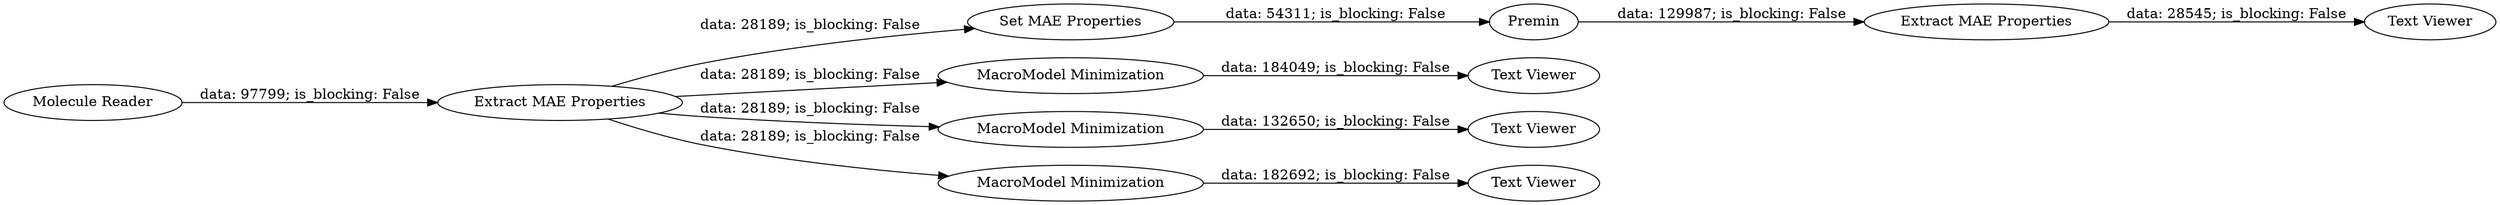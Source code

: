 digraph {
	"6589657177732391922_161" [label="Set MAE Properties"]
	"6589657177732391922_160" [label="Extract MAE Properties"]
	"6589657177732391922_164" [label="Extract MAE Properties"]
	"6589657177732391922_165" [label="Text Viewer"]
	"6589657177732391922_173" [label="Text Viewer"]
	"6589657177732391922_158" [label="Text Viewer"]
	"6589657177732391922_163" [label=Premin]
	"6589657177732391922_177" [label="Molecule Reader"]
	"6589657177732391922_176" [label="MacroModel Minimization"]
	"6589657177732391922_157" [label="Text Viewer"]
	"6589657177732391922_175" [label="MacroModel Minimization"]
	"6589657177732391922_174" [label="MacroModel Minimization"]
	"6589657177732391922_177" -> "6589657177732391922_160" [label="data: 97799; is_blocking: False"]
	"6589657177732391922_160" -> "6589657177732391922_161" [label="data: 28189; is_blocking: False"]
	"6589657177732391922_161" -> "6589657177732391922_163" [label="data: 54311; is_blocking: False"]
	"6589657177732391922_164" -> "6589657177732391922_165" [label="data: 28545; is_blocking: False"]
	"6589657177732391922_160" -> "6589657177732391922_174" [label="data: 28189; is_blocking: False"]
	"6589657177732391922_160" -> "6589657177732391922_175" [label="data: 28189; is_blocking: False"]
	"6589657177732391922_174" -> "6589657177732391922_173" [label="data: 182692; is_blocking: False"]
	"6589657177732391922_176" -> "6589657177732391922_158" [label="data: 184049; is_blocking: False"]
	"6589657177732391922_160" -> "6589657177732391922_176" [label="data: 28189; is_blocking: False"]
	"6589657177732391922_175" -> "6589657177732391922_157" [label="data: 132650; is_blocking: False"]
	"6589657177732391922_163" -> "6589657177732391922_164" [label="data: 129987; is_blocking: False"]
	rankdir=LR
}
